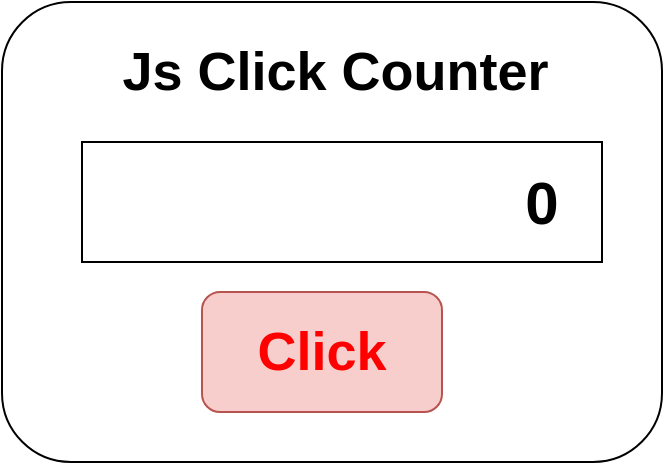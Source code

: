 <mxfile>
    <diagram id="3ypbtFIipVDJInAF4KIY" name="Page-1">
        <mxGraphModel dx="511" dy="380" grid="1" gridSize="10" guides="1" tooltips="1" connect="1" arrows="1" fold="1" page="1" pageScale="1" pageWidth="850" pageHeight="1100" math="0" shadow="0">
            <root>
                <mxCell id="0"/>
                <mxCell id="1" parent="0"/>
                <mxCell id="2" value="" style="rounded=1;whiteSpace=wrap;html=1;fontStyle=1;labelPosition=center;verticalLabelPosition=top;align=center;verticalAlign=bottom;fontFamily=Verdana;" vertex="1" parent="1">
                    <mxGeometry x="80" y="40" width="330" height="230" as="geometry"/>
                </mxCell>
                <mxCell id="7" value="" style="rounded=1;whiteSpace=wrap;html=1;fillColor=#f8cecc;strokeColor=#b85450;fontStyle=1" vertex="1" parent="1">
                    <mxGeometry x="180" y="185" width="120" height="60" as="geometry"/>
                </mxCell>
                <mxCell id="8" value="&lt;font&gt;Js Click Counter&amp;nbsp;&lt;/font&gt;" style="text;html=1;align=center;verticalAlign=middle;whiteSpace=wrap;rounded=0;strokeColor=none;fillColor=none;labelBackgroundColor=none;fontStyle=1;fontSize=27;labelPosition=center;verticalLabelPosition=middle;fontColor=#000000;" vertex="1" parent="1">
                    <mxGeometry x="127.5" y="60" width="245" height="30" as="geometry"/>
                </mxCell>
                <mxCell id="9" value="Click" style="text;html=1;align=center;verticalAlign=middle;whiteSpace=wrap;rounded=0;fontSize=27;fontStyle=1;fontColor=#FF0000;" vertex="1" parent="1">
                    <mxGeometry x="210" y="200" width="60" height="30" as="geometry"/>
                </mxCell>
                <mxCell id="10" value="" style="rounded=0;whiteSpace=wrap;html=1;" vertex="1" parent="1">
                    <mxGeometry x="120" y="110" width="260" height="60" as="geometry"/>
                </mxCell>
                <mxCell id="13" value="0" style="text;html=1;align=center;verticalAlign=middle;whiteSpace=wrap;rounded=0;fontSize=30;fontStyle=1" vertex="1" parent="1">
                    <mxGeometry x="320" y="125" width="60" height="30" as="geometry"/>
                </mxCell>
            </root>
        </mxGraphModel>
    </diagram>
</mxfile>